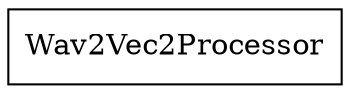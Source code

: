 digraph "classes" {
rankdir=BT
charset="utf-8"
"transformers.models.wav2vec2.processing_wav2vec2.Wav2Vec2Processor" [color="black", fontcolor="black", label=<Wav2Vec2Processor>, shape="record", style="solid"];
}
